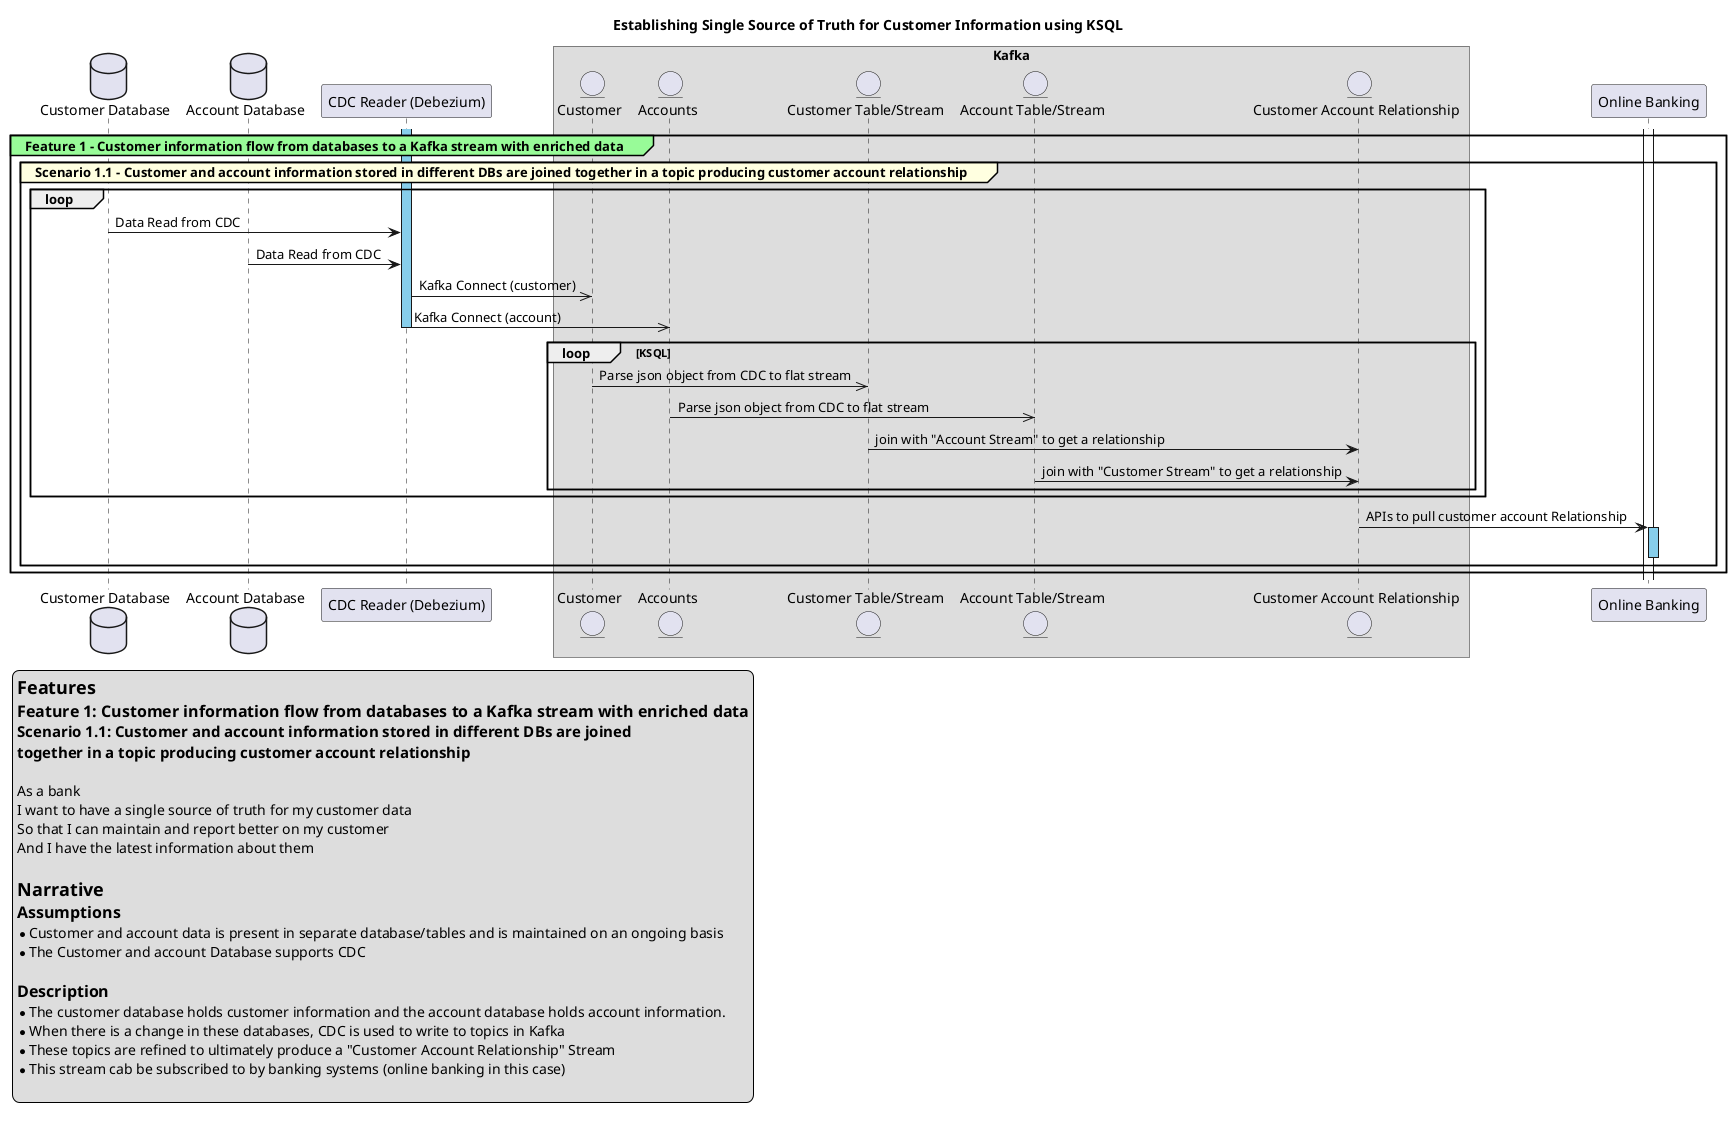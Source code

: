 @startuml
title Establishing Single Source of Truth for Customer Information using KSQL

database "Customer Database" as customerDB
database "Account Database" as accountsDB
participant "CDC Reader (Debezium)" as debeziumReader
box "Kafka"
  entity "Customer" as customerTopic
  entity "Accounts" as accountsTopic
  entity "Customer Table/Stream" as customerFlattened
  entity "Account Table/Stream" as accountsFlattened
  entity "Customer Account Relationship" as custAcctRelTopic
end box
participant "Online Banking" as consumer1
group#PaleGreen #transparent Feature 1 - Customer information flow from databases to a Kafka stream with enriched data
  group#LightYellow #transparent Scenario 1.1 - Customer and account information stored in different DBs are joined together in a topic producing customer account relationship
    loop
      activate debeziumReader #SkyBlue
      customerDB -> debeziumReader: Data Read from CDC
      accountsDB -> debeziumReader: Data Read from CDC
      debeziumReader ->> customerTopic: Kafka Connect (customer)
      debeziumReader ->> accountsTopic: Kafka Connect (account)
      deactivate debeziumReader
      loop KSQL
        customerTopic ->> customerFlattened: Parse json object from CDC to flat stream
        accountsTopic ->> accountsFlattened: Parse json object from CDC to flat stream
        customerFlattened -> custAcctRelTopic: join with "Account Stream" to get a relationship
        accountsFlattened -> custAcctRelTopic: join with "Customer Stream" to get a relationship
      end loop
    end loop
    activate consumer1
    custAcctRelTopic -> consumer1++ #SkyBlue: APIs to pull customer account Relationship
    deactivate consumer1
  end
end
legend left
  =Features
  ==Feature 1: Customer information flow from databases to a Kafka stream with enriched data
  ===Scenario 1.1: Customer and account information stored in different DBs are joined
  ===together in a topic producing customer account relationship

  As a bank
  I want to have a single source of truth for my customer data
  So that I can maintain and report better on my customer
  And I have the latest information about them

  =Narrative
  ==Assumptions
  *Customer and account data is present in separate database/tables and is maintained on an ongoing basis
  *The Customer and account Database supports CDC

  ==Description
  *The customer database holds customer information and the account database holds account information.
  *When there is a change in these databases, CDC is used to write to topics in Kafka
  *These topics are refined to ultimately produce a "Customer Account Relationship" Stream
  *This stream cab be subscribed to by banking systems (online banking in this case)

end legend
@enduml
